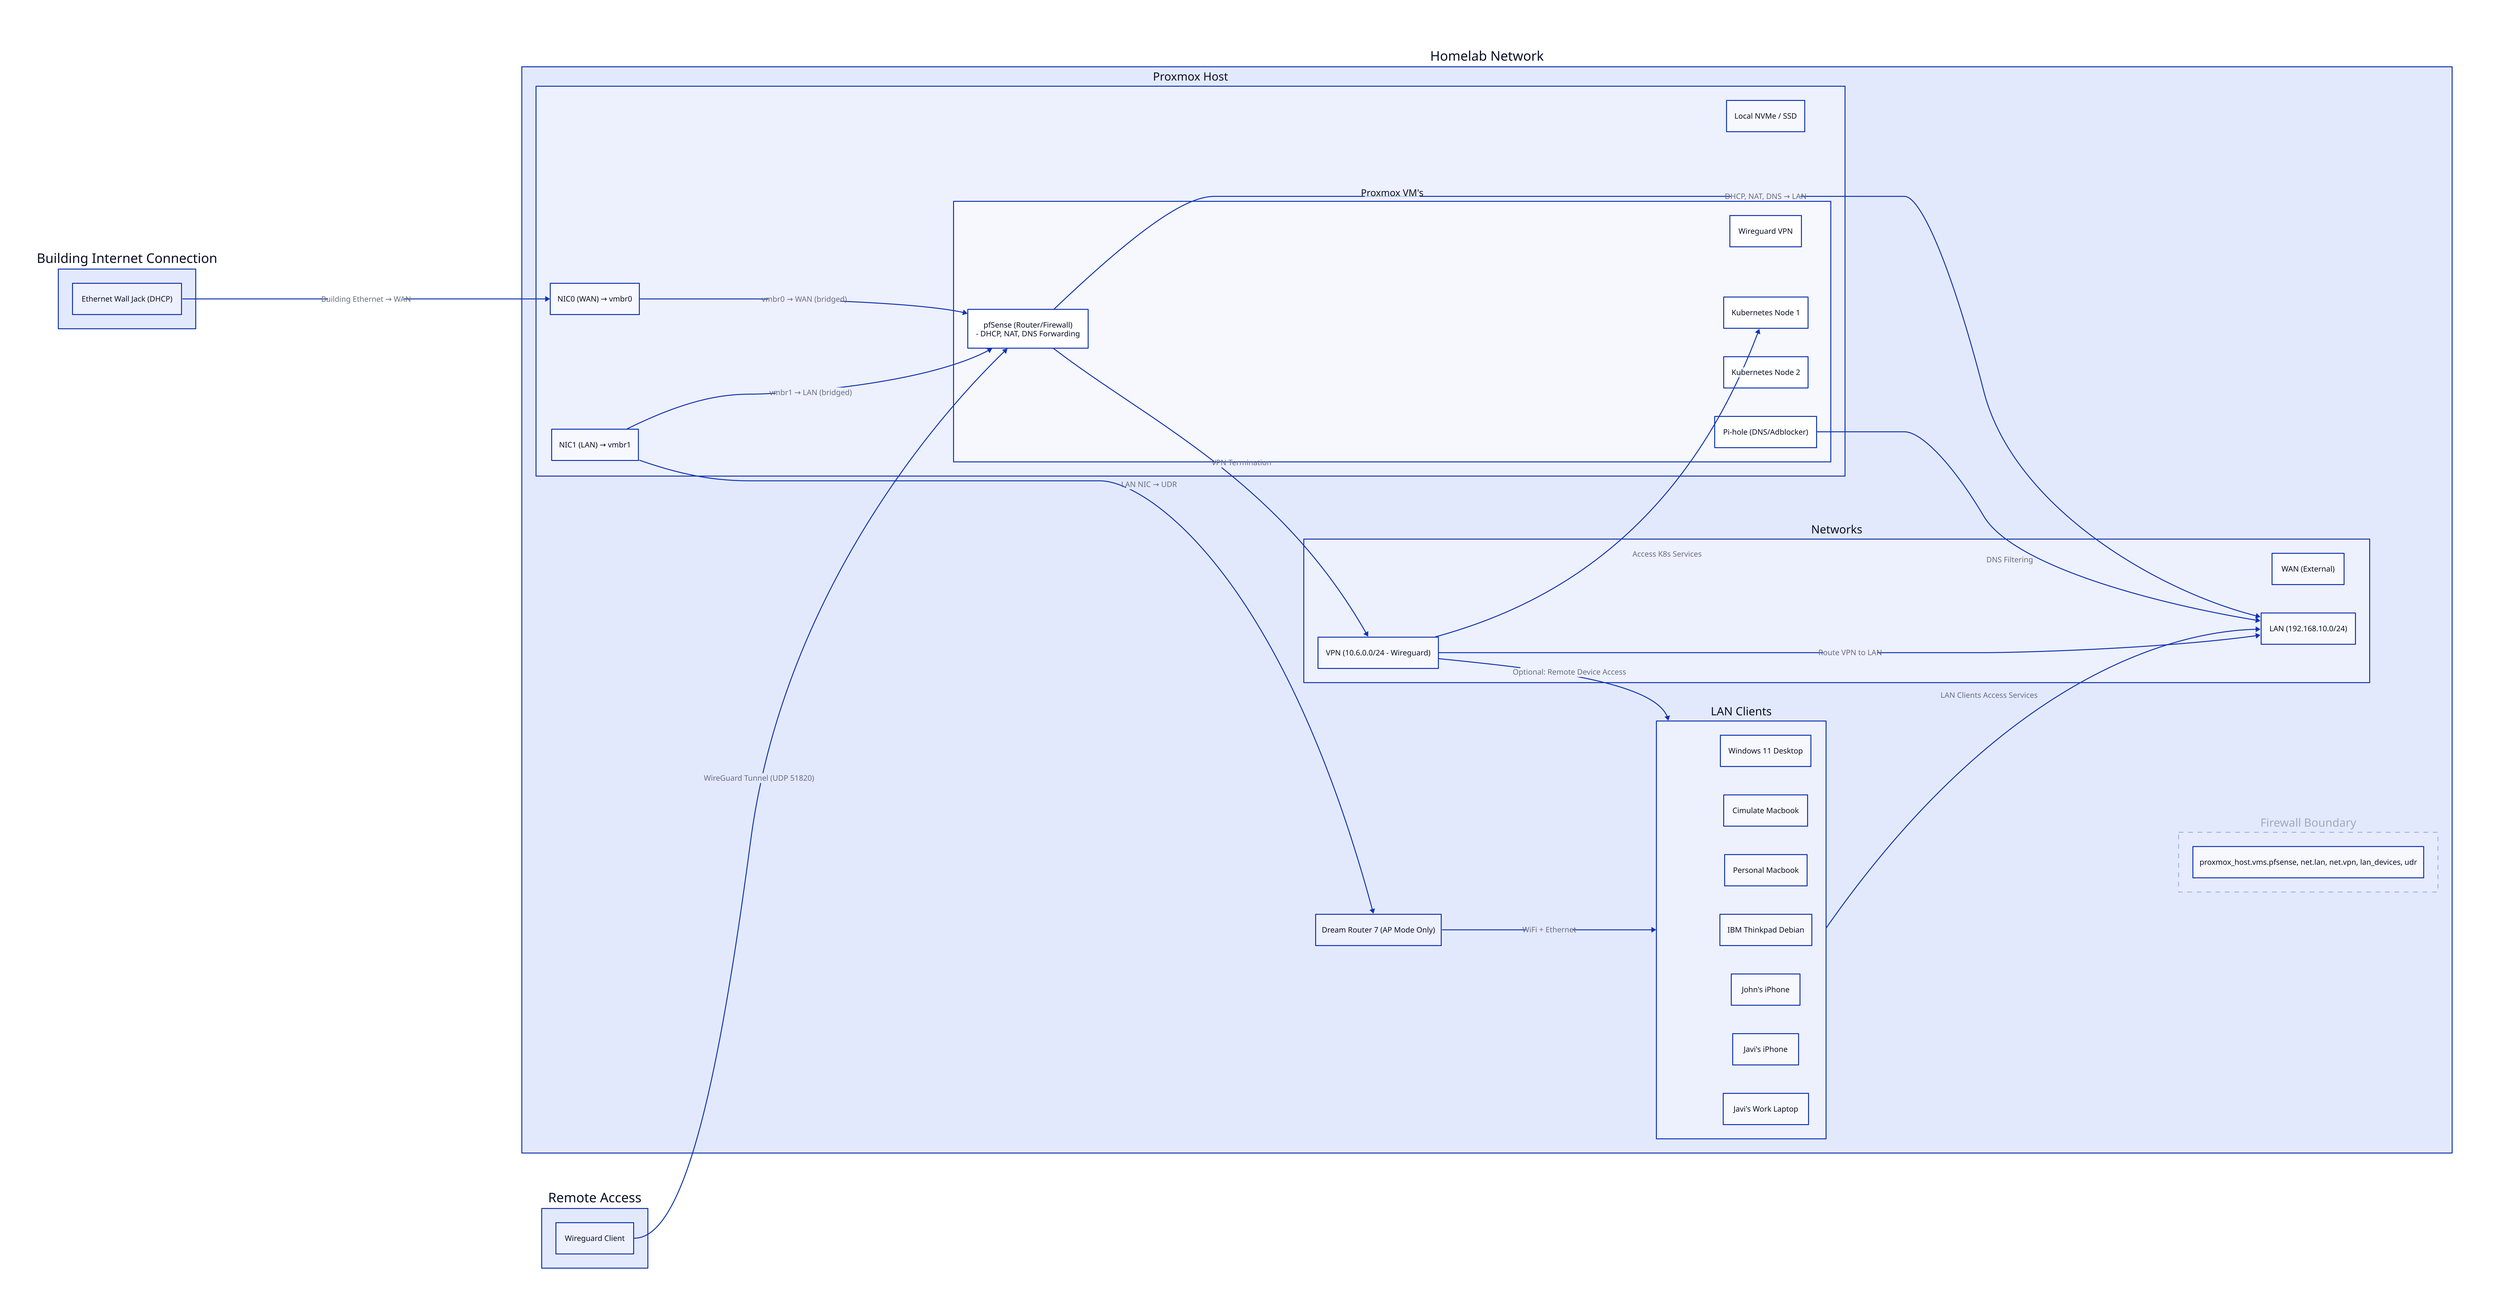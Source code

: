 direction: right

building: "Building Internet Connection" {
    wan_port: "Ethernet Wall Jack (DHCP)"
}

remote_access: "Remote Access" {
    wg_client: "Wireguard Client"
}

homelab: "Homelab Network" {
    proxmox_host: "Proxmox Host" {
        pcie_nic0: "NIC0 (WAN) → vmbr0"
        pcie_nic1: "NIC1 (LAN) → vmbr1"
        storage: "Local NVMe / SSD"
        vms: "Proxmox VM's" {
            pfsense: "pfSense (Router/Firewall)\n- DHCP, NAT, DNS Forwarding"
            pihole: "Pi-hole (DNS/Adblocker)"
            vpn: "Wireguard VPN"
            k8s1: "Kubernetes Node 1"
            k8s2: "Kubernetes Node 2"
        }
    }

    udr: "Dream Router 7 (AP Mode Only)"

    net: "Networks" {
        wan: "WAN (External)"
        lan: "LAN (192.168.10.0/24)"
        vpn: "VPN (10.6.0.0/24 - Wireguard)"
    }

    lan_devices: "LAN Clients" {
        gaming_desktop: "Windows 11 Desktop"
        cimulate_osx: "Cimulate Macbook"
        personal_osx: "Personal Macbook"
        thinkpad_debian: "IBM Thinkpad Debian"
        john_ios: "John's iPhone"
        javi_ios: "Javi's iPhone"
        javi_laptop: "Javi's Work Laptop"
    }

    firewall_boundary: "Firewall Boundary" {
        style.stroke-dash: 5
        style.opacity: 0.3
        contains: proxmox_host.vms.pfsense, net.lan, net.vpn, lan_devices, udr
    }
}

building.wan_port -> homelab.proxmox_host.pcie_nic0: "Building Ethernet → WAN"

homelab.proxmox_host.pcie_nic0 -> homelab.proxmox_host.vms.pfsense: "vmbr0 → WAN (bridged)"
homelab.proxmox_host.pcie_nic1 -> homelab.proxmox_host.vms.pfsense: "vmbr1 → LAN (bridged)"
homelab.proxmox_host.pcie_nic1 -> homelab.udr: "LAN NIC → UDR"

homelab.proxmox_host.vms.pfsense -> homelab.net.lan: "DHCP, NAT, DNS → LAN"
homelab.proxmox_host.vms.pihole -> homelab.net.lan: "DNS Filtering"
homelab.udr -> homelab.lan_devices: "WiFi + Ethernet"

homelab.lan_devices -> homelab.net.lan: "LAN Clients Access Services"
homelab.proxmox_host.vms.pfsense -> homelab.net.vpn: "VPN Termination"
remote_access.wg_client -> homelab.proxmox_host.vms.pfsense: "WireGuard Tunnel (UDP 51820)"
homelab.net.vpn -> homelab.net.lan: "Route VPN to LAN"
homelab.net.vpn -> homelab.lan_devices: "Optional: Remote Device Access"
homelab.net.vpn -> homelab.proxmox_host.vms.k8s1: "Access K8s Services"

